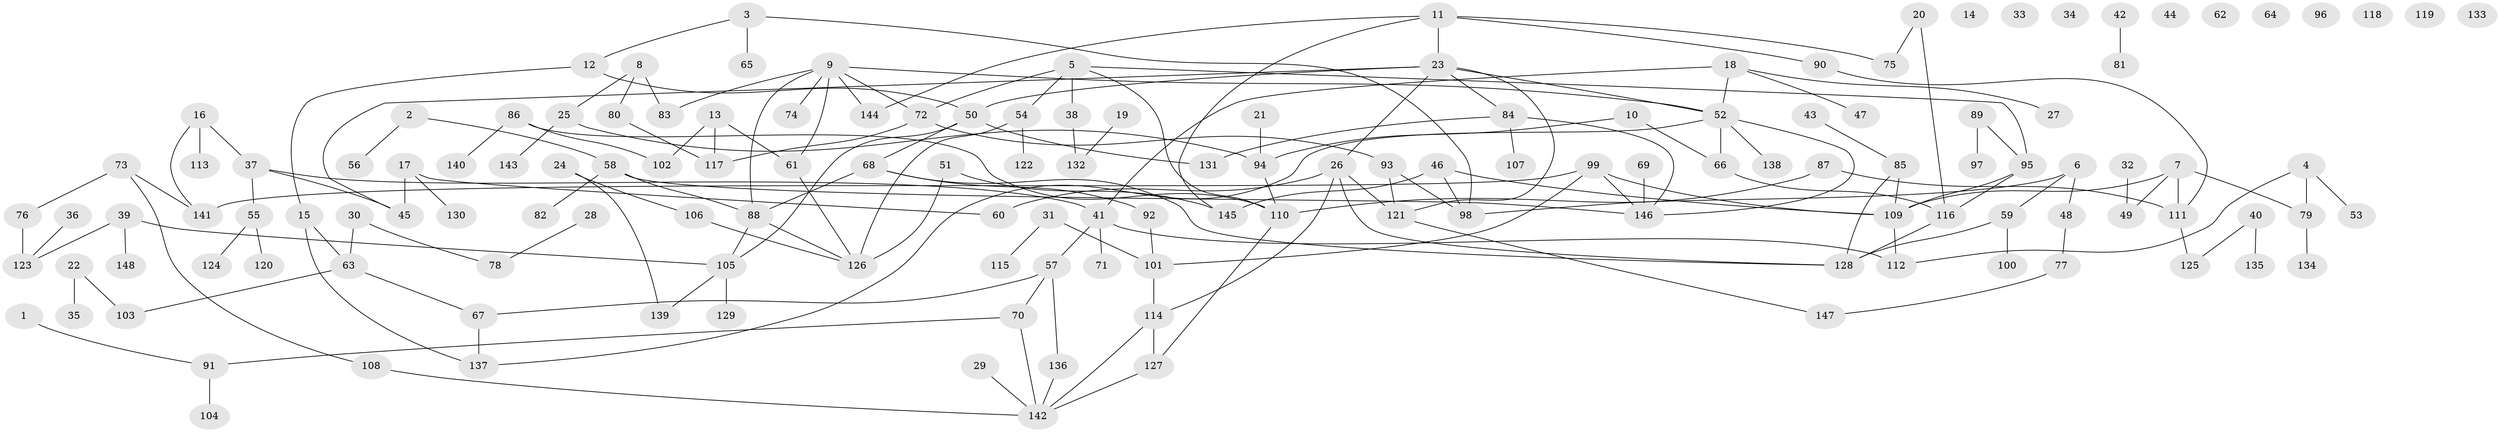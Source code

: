 // Generated by graph-tools (version 1.1) at 2025/49/03/09/25 03:49:10]
// undirected, 148 vertices, 182 edges
graph export_dot {
graph [start="1"]
  node [color=gray90,style=filled];
  1;
  2;
  3;
  4;
  5;
  6;
  7;
  8;
  9;
  10;
  11;
  12;
  13;
  14;
  15;
  16;
  17;
  18;
  19;
  20;
  21;
  22;
  23;
  24;
  25;
  26;
  27;
  28;
  29;
  30;
  31;
  32;
  33;
  34;
  35;
  36;
  37;
  38;
  39;
  40;
  41;
  42;
  43;
  44;
  45;
  46;
  47;
  48;
  49;
  50;
  51;
  52;
  53;
  54;
  55;
  56;
  57;
  58;
  59;
  60;
  61;
  62;
  63;
  64;
  65;
  66;
  67;
  68;
  69;
  70;
  71;
  72;
  73;
  74;
  75;
  76;
  77;
  78;
  79;
  80;
  81;
  82;
  83;
  84;
  85;
  86;
  87;
  88;
  89;
  90;
  91;
  92;
  93;
  94;
  95;
  96;
  97;
  98;
  99;
  100;
  101;
  102;
  103;
  104;
  105;
  106;
  107;
  108;
  109;
  110;
  111;
  112;
  113;
  114;
  115;
  116;
  117;
  118;
  119;
  120;
  121;
  122;
  123;
  124;
  125;
  126;
  127;
  128;
  129;
  130;
  131;
  132;
  133;
  134;
  135;
  136;
  137;
  138;
  139;
  140;
  141;
  142;
  143;
  144;
  145;
  146;
  147;
  148;
  1 -- 91;
  2 -- 56;
  2 -- 58;
  3 -- 12;
  3 -- 65;
  3 -- 98;
  4 -- 53;
  4 -- 79;
  4 -- 112;
  5 -- 38;
  5 -- 54;
  5 -- 72;
  5 -- 95;
  5 -- 110;
  6 -- 48;
  6 -- 59;
  6 -- 98;
  7 -- 49;
  7 -- 79;
  7 -- 109;
  7 -- 111;
  8 -- 25;
  8 -- 80;
  8 -- 83;
  9 -- 52;
  9 -- 61;
  9 -- 72;
  9 -- 74;
  9 -- 83;
  9 -- 88;
  9 -- 144;
  10 -- 66;
  10 -- 94;
  11 -- 23;
  11 -- 75;
  11 -- 90;
  11 -- 144;
  11 -- 145;
  12 -- 15;
  12 -- 50;
  13 -- 61;
  13 -- 102;
  13 -- 117;
  15 -- 63;
  15 -- 137;
  16 -- 37;
  16 -- 113;
  16 -- 141;
  17 -- 45;
  17 -- 60;
  17 -- 130;
  18 -- 27;
  18 -- 41;
  18 -- 47;
  18 -- 52;
  19 -- 132;
  20 -- 75;
  20 -- 116;
  21 -- 94;
  22 -- 35;
  22 -- 103;
  23 -- 26;
  23 -- 45;
  23 -- 50;
  23 -- 52;
  23 -- 84;
  23 -- 121;
  24 -- 106;
  24 -- 139;
  25 -- 94;
  25 -- 143;
  26 -- 60;
  26 -- 114;
  26 -- 121;
  26 -- 128;
  28 -- 78;
  29 -- 142;
  30 -- 63;
  30 -- 78;
  31 -- 101;
  31 -- 115;
  32 -- 49;
  36 -- 123;
  37 -- 41;
  37 -- 45;
  37 -- 55;
  38 -- 132;
  39 -- 105;
  39 -- 123;
  39 -- 148;
  40 -- 125;
  40 -- 135;
  41 -- 57;
  41 -- 71;
  41 -- 112;
  42 -- 81;
  43 -- 85;
  46 -- 98;
  46 -- 109;
  46 -- 145;
  48 -- 77;
  50 -- 68;
  50 -- 105;
  50 -- 131;
  51 -- 126;
  51 -- 145;
  52 -- 66;
  52 -- 137;
  52 -- 138;
  52 -- 146;
  54 -- 122;
  54 -- 126;
  55 -- 120;
  55 -- 124;
  57 -- 67;
  57 -- 70;
  57 -- 136;
  58 -- 82;
  58 -- 88;
  58 -- 146;
  59 -- 100;
  59 -- 128;
  61 -- 126;
  63 -- 67;
  63 -- 103;
  66 -- 116;
  67 -- 137;
  68 -- 88;
  68 -- 92;
  68 -- 128;
  69 -- 146;
  70 -- 91;
  70 -- 142;
  72 -- 93;
  72 -- 117;
  73 -- 76;
  73 -- 108;
  73 -- 141;
  76 -- 123;
  77 -- 147;
  79 -- 134;
  80 -- 117;
  84 -- 107;
  84 -- 131;
  84 -- 146;
  85 -- 109;
  85 -- 128;
  86 -- 102;
  86 -- 110;
  86 -- 140;
  87 -- 110;
  87 -- 111;
  88 -- 105;
  88 -- 126;
  89 -- 95;
  89 -- 97;
  90 -- 111;
  91 -- 104;
  92 -- 101;
  93 -- 98;
  93 -- 121;
  94 -- 110;
  95 -- 109;
  95 -- 116;
  99 -- 101;
  99 -- 109;
  99 -- 141;
  99 -- 146;
  101 -- 114;
  105 -- 129;
  105 -- 139;
  106 -- 126;
  108 -- 142;
  109 -- 112;
  110 -- 127;
  111 -- 125;
  114 -- 127;
  114 -- 142;
  116 -- 128;
  121 -- 147;
  127 -- 142;
  136 -- 142;
}
